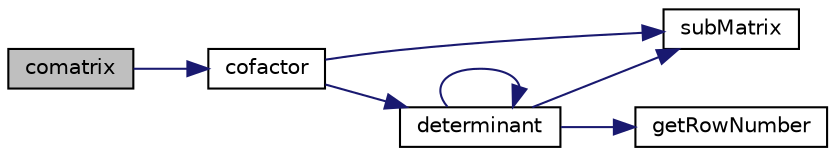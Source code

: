 digraph G
{
  edge [fontname="Helvetica",fontsize="10",labelfontname="Helvetica",labelfontsize="10"];
  node [fontname="Helvetica",fontsize="10",shape=record];
  rankdir="LR";
  Node1 [label="comatrix",height=0.2,width=0.4,color="black", fillcolor="grey75", style="filled" fontcolor="black"];
  Node1 -> Node2 [color="midnightblue",fontsize="10",style="solid",fontname="Helvetica"];
  Node2 [label="cofactor",height=0.2,width=0.4,color="black", fillcolor="white", style="filled",URL="$class_matrix.html#af52fff2104bbe72b4a4c615ef098d051",tooltip="return the cofactor of colum j and row i"];
  Node2 -> Node3 [color="midnightblue",fontsize="10",style="solid",fontname="Helvetica"];
  Node3 [label="subMatrix",height=0.2,width=0.4,color="black", fillcolor="white", style="filled",URL="$class_matrix.html#abb690beeb9ae313dfccdb44926da20c1",tooltip="return the sub matrix deleteing colum j and row i"];
  Node2 -> Node4 [color="midnightblue",fontsize="10",style="solid",fontname="Helvetica"];
  Node4 [label="determinant",height=0.2,width=0.4,color="black", fillcolor="white", style="filled",URL="$class_matrix.html#abeafb2c12b1e41d4aee3d3ac9465b11b",tooltip="calculate a matrix det."];
  Node4 -> Node3 [color="midnightblue",fontsize="10",style="solid",fontname="Helvetica"];
  Node4 -> Node4 [color="midnightblue",fontsize="10",style="solid",fontname="Helvetica"];
  Node4 -> Node5 [color="midnightblue",fontsize="10",style="solid",fontname="Helvetica"];
  Node5 [label="getRowNumber",height=0.2,width=0.4,color="black", fillcolor="white", style="filled",URL="$class_matrix.html#a9dc2b252a2c9f860d7bec91d69d443d0",tooltip="get a row"];
}
